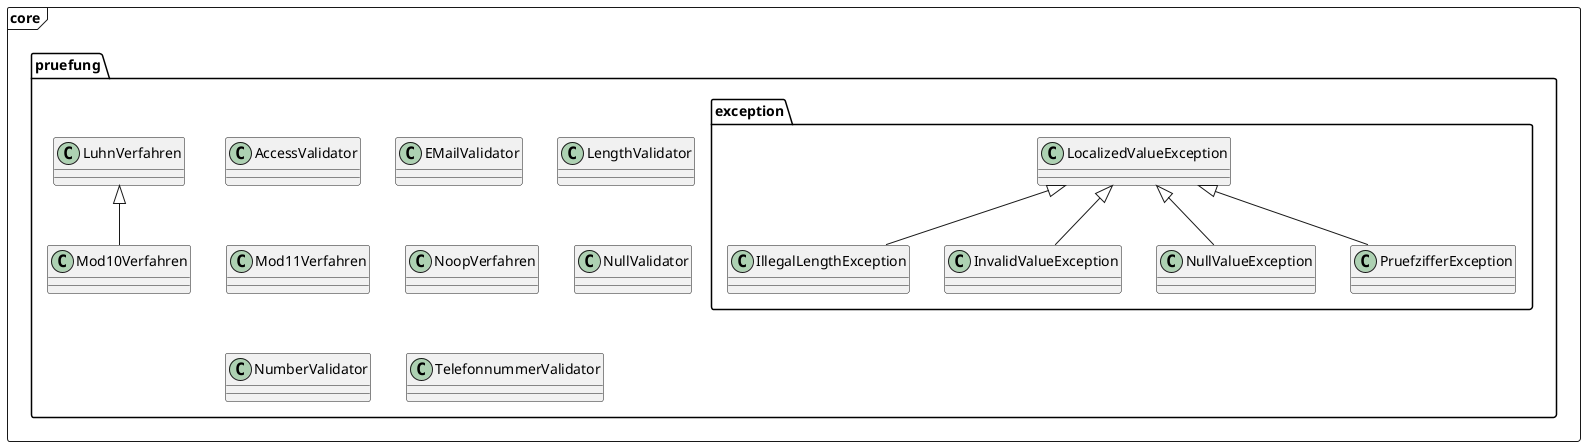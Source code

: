 @startuml

frame "core" {

    package "pruefung" {

        class AccessValidator
        class EMailValidator
        class LengthValidator
        class Mod11Verfahren
        class Mod10Verfahren
        class LuhnVerfahren
        class NoopVerfahren
        class NullValidator
        class NumberValidator
        class TelefonnummerValidator

        package "exception" {
            class IllegalLengthException
            class InvalidValueException
            class LocalizedValueException
            class NullValueException
            class PruefzifferException
        }

    }

}

LuhnVerfahren <|-- Mod10Verfahren

LocalizedValueException <|-- IllegalLengthException
LocalizedValueException <|-- InvalidValueException
LocalizedValueException <|-- NullValueException
LocalizedValueException <|-- PruefzifferException

@enduml
